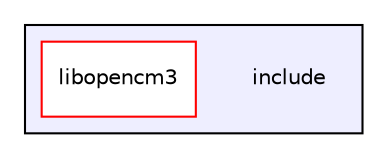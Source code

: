 digraph "include" {
  compound=true
  node [ fontsize="10", fontname="Helvetica"];
  edge [ labelfontsize="10", labelfontname="Helvetica"];
  subgraph clusterdir_d44c64559bbebec7f509842c48db8b23 {
    graph [ bgcolor="#eeeeff", pencolor="black", label="" URL="dir_d44c64559bbebec7f509842c48db8b23.html"];
    dir_d44c64559bbebec7f509842c48db8b23 [shape=plaintext label="include"];
    dir_6a7820b97a7704ff85bcff20dea7ce23 [shape=box label="libopencm3" color="red" fillcolor="white" style="filled" URL="dir_6a7820b97a7704ff85bcff20dea7ce23.html"];
  }
}

